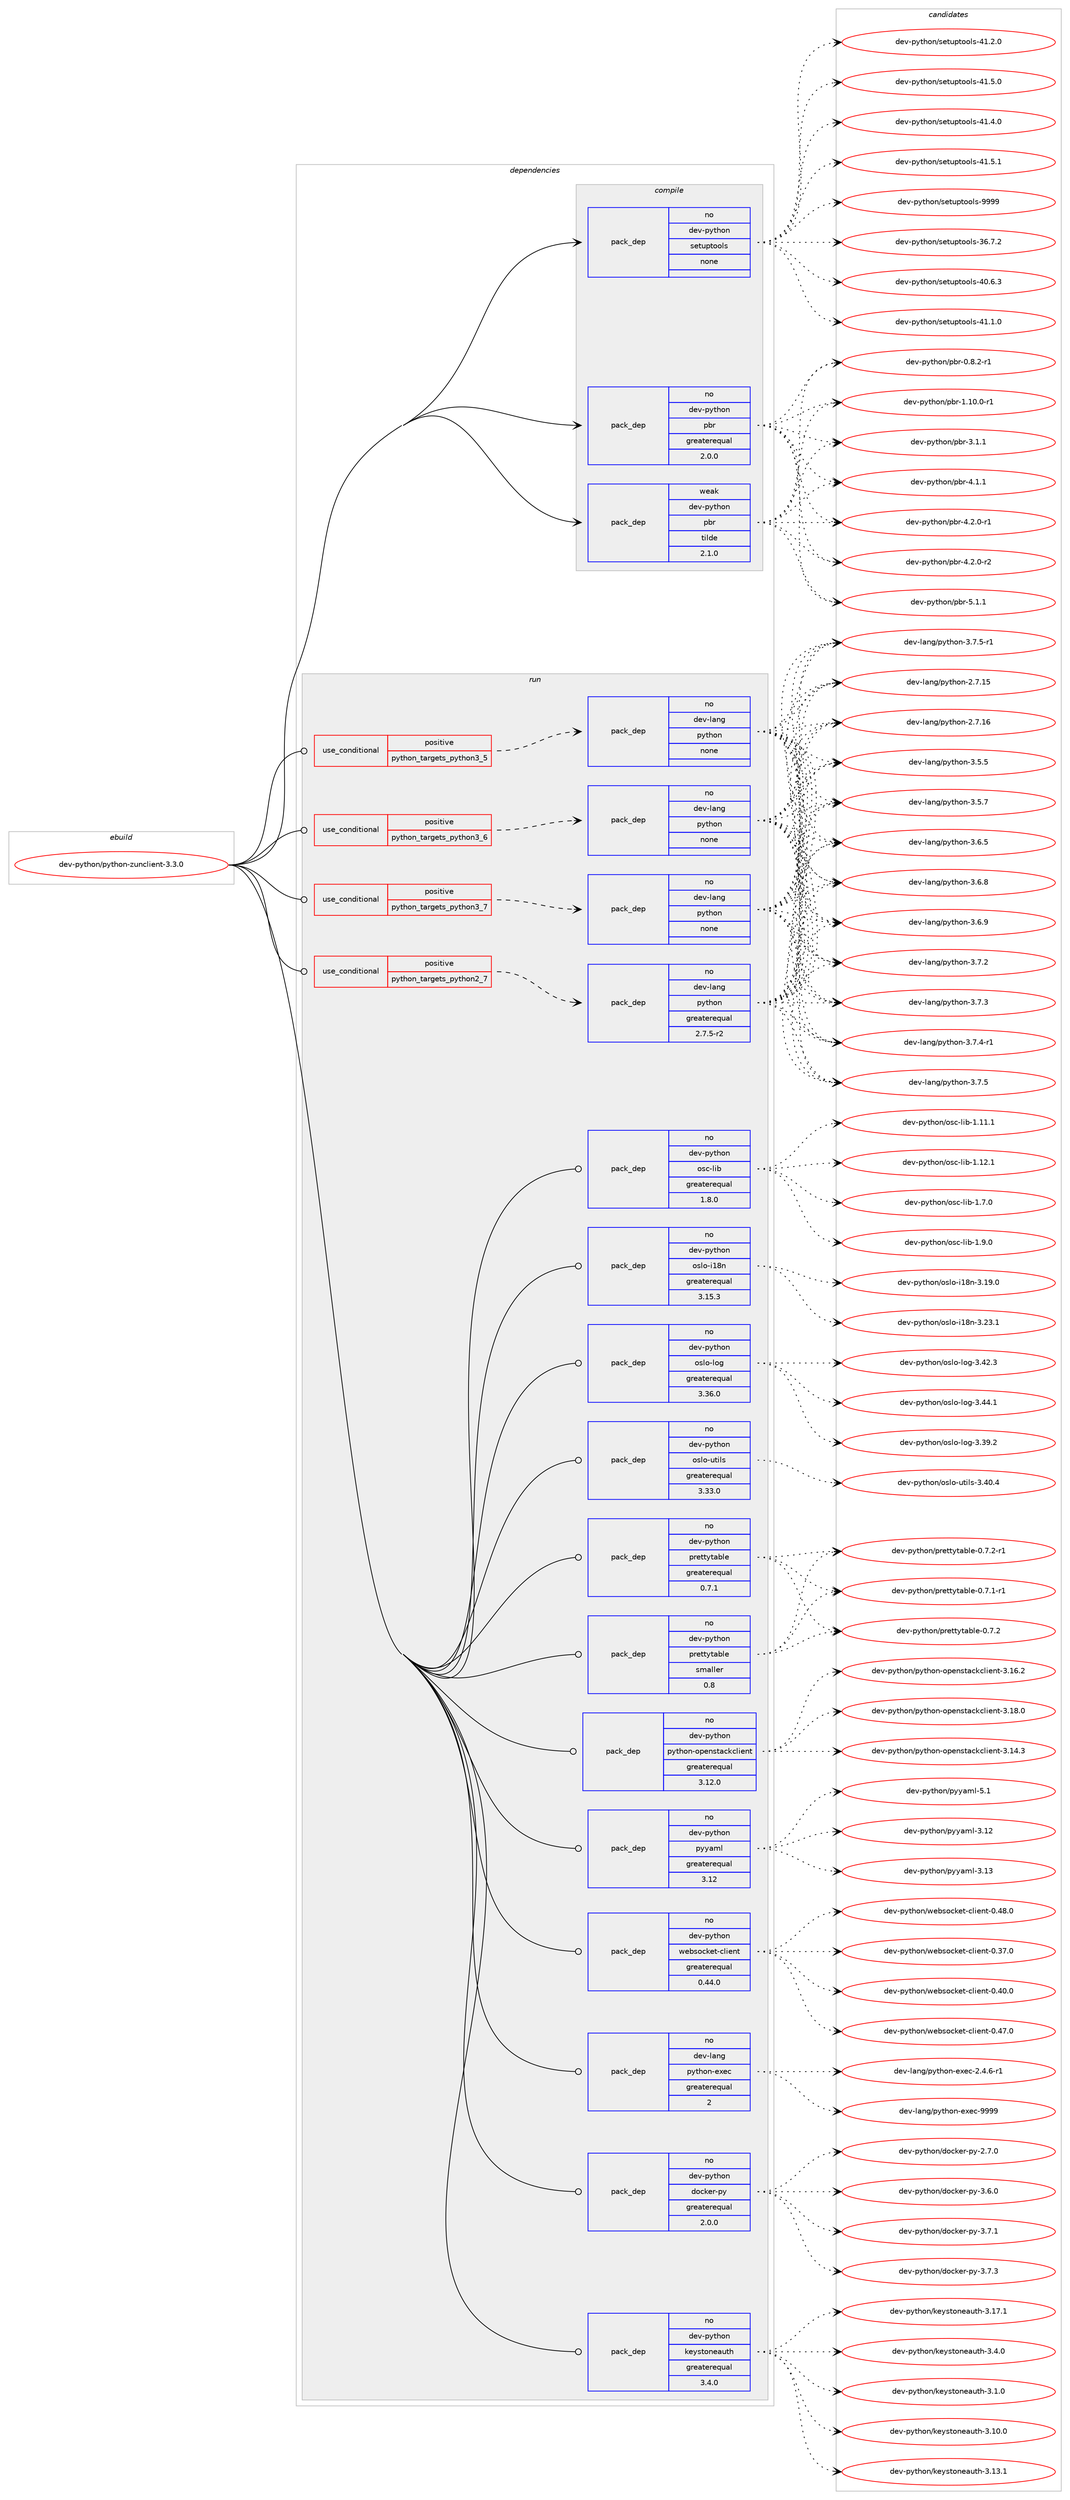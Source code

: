 digraph prolog {

# *************
# Graph options
# *************

newrank=true;
concentrate=true;
compound=true;
graph [rankdir=LR,fontname=Helvetica,fontsize=10,ranksep=1.5];#, ranksep=2.5, nodesep=0.2];
edge  [arrowhead=vee];
node  [fontname=Helvetica,fontsize=10];

# **********
# The ebuild
# **********

subgraph cluster_leftcol {
color=gray;
rank=same;
label=<<i>ebuild</i>>;
id [label="dev-python/python-zunclient-3.3.0", color=red, width=4, href="../dev-python/python-zunclient-3.3.0.svg"];
}

# ****************
# The dependencies
# ****************

subgraph cluster_midcol {
color=gray;
label=<<i>dependencies</i>>;
subgraph cluster_compile {
fillcolor="#eeeeee";
style=filled;
label=<<i>compile</i>>;
subgraph pack473450 {
dependency633343 [label=<<TABLE BORDER="0" CELLBORDER="1" CELLSPACING="0" CELLPADDING="4" WIDTH="220"><TR><TD ROWSPAN="6" CELLPADDING="30">pack_dep</TD></TR><TR><TD WIDTH="110">no</TD></TR><TR><TD>dev-python</TD></TR><TR><TD>pbr</TD></TR><TR><TD>greaterequal</TD></TR><TR><TD>2.0.0</TD></TR></TABLE>>, shape=none, color=blue];
}
id:e -> dependency633343:w [weight=20,style="solid",arrowhead="vee"];
subgraph pack473451 {
dependency633344 [label=<<TABLE BORDER="0" CELLBORDER="1" CELLSPACING="0" CELLPADDING="4" WIDTH="220"><TR><TD ROWSPAN="6" CELLPADDING="30">pack_dep</TD></TR><TR><TD WIDTH="110">no</TD></TR><TR><TD>dev-python</TD></TR><TR><TD>setuptools</TD></TR><TR><TD>none</TD></TR><TR><TD></TD></TR></TABLE>>, shape=none, color=blue];
}
id:e -> dependency633344:w [weight=20,style="solid",arrowhead="vee"];
subgraph pack473452 {
dependency633345 [label=<<TABLE BORDER="0" CELLBORDER="1" CELLSPACING="0" CELLPADDING="4" WIDTH="220"><TR><TD ROWSPAN="6" CELLPADDING="30">pack_dep</TD></TR><TR><TD WIDTH="110">weak</TD></TR><TR><TD>dev-python</TD></TR><TR><TD>pbr</TD></TR><TR><TD>tilde</TD></TR><TR><TD>2.1.0</TD></TR></TABLE>>, shape=none, color=blue];
}
id:e -> dependency633345:w [weight=20,style="solid",arrowhead="vee"];
}
subgraph cluster_compileandrun {
fillcolor="#eeeeee";
style=filled;
label=<<i>compile and run</i>>;
}
subgraph cluster_run {
fillcolor="#eeeeee";
style=filled;
label=<<i>run</i>>;
subgraph cond148020 {
dependency633346 [label=<<TABLE BORDER="0" CELLBORDER="1" CELLSPACING="0" CELLPADDING="4"><TR><TD ROWSPAN="3" CELLPADDING="10">use_conditional</TD></TR><TR><TD>positive</TD></TR><TR><TD>python_targets_python2_7</TD></TR></TABLE>>, shape=none, color=red];
subgraph pack473453 {
dependency633347 [label=<<TABLE BORDER="0" CELLBORDER="1" CELLSPACING="0" CELLPADDING="4" WIDTH="220"><TR><TD ROWSPAN="6" CELLPADDING="30">pack_dep</TD></TR><TR><TD WIDTH="110">no</TD></TR><TR><TD>dev-lang</TD></TR><TR><TD>python</TD></TR><TR><TD>greaterequal</TD></TR><TR><TD>2.7.5-r2</TD></TR></TABLE>>, shape=none, color=blue];
}
dependency633346:e -> dependency633347:w [weight=20,style="dashed",arrowhead="vee"];
}
id:e -> dependency633346:w [weight=20,style="solid",arrowhead="odot"];
subgraph cond148021 {
dependency633348 [label=<<TABLE BORDER="0" CELLBORDER="1" CELLSPACING="0" CELLPADDING="4"><TR><TD ROWSPAN="3" CELLPADDING="10">use_conditional</TD></TR><TR><TD>positive</TD></TR><TR><TD>python_targets_python3_5</TD></TR></TABLE>>, shape=none, color=red];
subgraph pack473454 {
dependency633349 [label=<<TABLE BORDER="0" CELLBORDER="1" CELLSPACING="0" CELLPADDING="4" WIDTH="220"><TR><TD ROWSPAN="6" CELLPADDING="30">pack_dep</TD></TR><TR><TD WIDTH="110">no</TD></TR><TR><TD>dev-lang</TD></TR><TR><TD>python</TD></TR><TR><TD>none</TD></TR><TR><TD></TD></TR></TABLE>>, shape=none, color=blue];
}
dependency633348:e -> dependency633349:w [weight=20,style="dashed",arrowhead="vee"];
}
id:e -> dependency633348:w [weight=20,style="solid",arrowhead="odot"];
subgraph cond148022 {
dependency633350 [label=<<TABLE BORDER="0" CELLBORDER="1" CELLSPACING="0" CELLPADDING="4"><TR><TD ROWSPAN="3" CELLPADDING="10">use_conditional</TD></TR><TR><TD>positive</TD></TR><TR><TD>python_targets_python3_6</TD></TR></TABLE>>, shape=none, color=red];
subgraph pack473455 {
dependency633351 [label=<<TABLE BORDER="0" CELLBORDER="1" CELLSPACING="0" CELLPADDING="4" WIDTH="220"><TR><TD ROWSPAN="6" CELLPADDING="30">pack_dep</TD></TR><TR><TD WIDTH="110">no</TD></TR><TR><TD>dev-lang</TD></TR><TR><TD>python</TD></TR><TR><TD>none</TD></TR><TR><TD></TD></TR></TABLE>>, shape=none, color=blue];
}
dependency633350:e -> dependency633351:w [weight=20,style="dashed",arrowhead="vee"];
}
id:e -> dependency633350:w [weight=20,style="solid",arrowhead="odot"];
subgraph cond148023 {
dependency633352 [label=<<TABLE BORDER="0" CELLBORDER="1" CELLSPACING="0" CELLPADDING="4"><TR><TD ROWSPAN="3" CELLPADDING="10">use_conditional</TD></TR><TR><TD>positive</TD></TR><TR><TD>python_targets_python3_7</TD></TR></TABLE>>, shape=none, color=red];
subgraph pack473456 {
dependency633353 [label=<<TABLE BORDER="0" CELLBORDER="1" CELLSPACING="0" CELLPADDING="4" WIDTH="220"><TR><TD ROWSPAN="6" CELLPADDING="30">pack_dep</TD></TR><TR><TD WIDTH="110">no</TD></TR><TR><TD>dev-lang</TD></TR><TR><TD>python</TD></TR><TR><TD>none</TD></TR><TR><TD></TD></TR></TABLE>>, shape=none, color=blue];
}
dependency633352:e -> dependency633353:w [weight=20,style="dashed",arrowhead="vee"];
}
id:e -> dependency633352:w [weight=20,style="solid",arrowhead="odot"];
subgraph pack473457 {
dependency633354 [label=<<TABLE BORDER="0" CELLBORDER="1" CELLSPACING="0" CELLPADDING="4" WIDTH="220"><TR><TD ROWSPAN="6" CELLPADDING="30">pack_dep</TD></TR><TR><TD WIDTH="110">no</TD></TR><TR><TD>dev-lang</TD></TR><TR><TD>python-exec</TD></TR><TR><TD>greaterequal</TD></TR><TR><TD>2</TD></TR></TABLE>>, shape=none, color=blue];
}
id:e -> dependency633354:w [weight=20,style="solid",arrowhead="odot"];
subgraph pack473458 {
dependency633355 [label=<<TABLE BORDER="0" CELLBORDER="1" CELLSPACING="0" CELLPADDING="4" WIDTH="220"><TR><TD ROWSPAN="6" CELLPADDING="30">pack_dep</TD></TR><TR><TD WIDTH="110">no</TD></TR><TR><TD>dev-python</TD></TR><TR><TD>docker-py</TD></TR><TR><TD>greaterequal</TD></TR><TR><TD>2.0.0</TD></TR></TABLE>>, shape=none, color=blue];
}
id:e -> dependency633355:w [weight=20,style="solid",arrowhead="odot"];
subgraph pack473459 {
dependency633356 [label=<<TABLE BORDER="0" CELLBORDER="1" CELLSPACING="0" CELLPADDING="4" WIDTH="220"><TR><TD ROWSPAN="6" CELLPADDING="30">pack_dep</TD></TR><TR><TD WIDTH="110">no</TD></TR><TR><TD>dev-python</TD></TR><TR><TD>keystoneauth</TD></TR><TR><TD>greaterequal</TD></TR><TR><TD>3.4.0</TD></TR></TABLE>>, shape=none, color=blue];
}
id:e -> dependency633356:w [weight=20,style="solid",arrowhead="odot"];
subgraph pack473460 {
dependency633357 [label=<<TABLE BORDER="0" CELLBORDER="1" CELLSPACING="0" CELLPADDING="4" WIDTH="220"><TR><TD ROWSPAN="6" CELLPADDING="30">pack_dep</TD></TR><TR><TD WIDTH="110">no</TD></TR><TR><TD>dev-python</TD></TR><TR><TD>osc-lib</TD></TR><TR><TD>greaterequal</TD></TR><TR><TD>1.8.0</TD></TR></TABLE>>, shape=none, color=blue];
}
id:e -> dependency633357:w [weight=20,style="solid",arrowhead="odot"];
subgraph pack473461 {
dependency633358 [label=<<TABLE BORDER="0" CELLBORDER="1" CELLSPACING="0" CELLPADDING="4" WIDTH="220"><TR><TD ROWSPAN="6" CELLPADDING="30">pack_dep</TD></TR><TR><TD WIDTH="110">no</TD></TR><TR><TD>dev-python</TD></TR><TR><TD>oslo-i18n</TD></TR><TR><TD>greaterequal</TD></TR><TR><TD>3.15.3</TD></TR></TABLE>>, shape=none, color=blue];
}
id:e -> dependency633358:w [weight=20,style="solid",arrowhead="odot"];
subgraph pack473462 {
dependency633359 [label=<<TABLE BORDER="0" CELLBORDER="1" CELLSPACING="0" CELLPADDING="4" WIDTH="220"><TR><TD ROWSPAN="6" CELLPADDING="30">pack_dep</TD></TR><TR><TD WIDTH="110">no</TD></TR><TR><TD>dev-python</TD></TR><TR><TD>oslo-log</TD></TR><TR><TD>greaterequal</TD></TR><TR><TD>3.36.0</TD></TR></TABLE>>, shape=none, color=blue];
}
id:e -> dependency633359:w [weight=20,style="solid",arrowhead="odot"];
subgraph pack473463 {
dependency633360 [label=<<TABLE BORDER="0" CELLBORDER="1" CELLSPACING="0" CELLPADDING="4" WIDTH="220"><TR><TD ROWSPAN="6" CELLPADDING="30">pack_dep</TD></TR><TR><TD WIDTH="110">no</TD></TR><TR><TD>dev-python</TD></TR><TR><TD>oslo-utils</TD></TR><TR><TD>greaterequal</TD></TR><TR><TD>3.33.0</TD></TR></TABLE>>, shape=none, color=blue];
}
id:e -> dependency633360:w [weight=20,style="solid",arrowhead="odot"];
subgraph pack473464 {
dependency633361 [label=<<TABLE BORDER="0" CELLBORDER="1" CELLSPACING="0" CELLPADDING="4" WIDTH="220"><TR><TD ROWSPAN="6" CELLPADDING="30">pack_dep</TD></TR><TR><TD WIDTH="110">no</TD></TR><TR><TD>dev-python</TD></TR><TR><TD>prettytable</TD></TR><TR><TD>greaterequal</TD></TR><TR><TD>0.7.1</TD></TR></TABLE>>, shape=none, color=blue];
}
id:e -> dependency633361:w [weight=20,style="solid",arrowhead="odot"];
subgraph pack473465 {
dependency633362 [label=<<TABLE BORDER="0" CELLBORDER="1" CELLSPACING="0" CELLPADDING="4" WIDTH="220"><TR><TD ROWSPAN="6" CELLPADDING="30">pack_dep</TD></TR><TR><TD WIDTH="110">no</TD></TR><TR><TD>dev-python</TD></TR><TR><TD>prettytable</TD></TR><TR><TD>smaller</TD></TR><TR><TD>0.8</TD></TR></TABLE>>, shape=none, color=blue];
}
id:e -> dependency633362:w [weight=20,style="solid",arrowhead="odot"];
subgraph pack473466 {
dependency633363 [label=<<TABLE BORDER="0" CELLBORDER="1" CELLSPACING="0" CELLPADDING="4" WIDTH="220"><TR><TD ROWSPAN="6" CELLPADDING="30">pack_dep</TD></TR><TR><TD WIDTH="110">no</TD></TR><TR><TD>dev-python</TD></TR><TR><TD>python-openstackclient</TD></TR><TR><TD>greaterequal</TD></TR><TR><TD>3.12.0</TD></TR></TABLE>>, shape=none, color=blue];
}
id:e -> dependency633363:w [weight=20,style="solid",arrowhead="odot"];
subgraph pack473467 {
dependency633364 [label=<<TABLE BORDER="0" CELLBORDER="1" CELLSPACING="0" CELLPADDING="4" WIDTH="220"><TR><TD ROWSPAN="6" CELLPADDING="30">pack_dep</TD></TR><TR><TD WIDTH="110">no</TD></TR><TR><TD>dev-python</TD></TR><TR><TD>pyyaml</TD></TR><TR><TD>greaterequal</TD></TR><TR><TD>3.12</TD></TR></TABLE>>, shape=none, color=blue];
}
id:e -> dependency633364:w [weight=20,style="solid",arrowhead="odot"];
subgraph pack473468 {
dependency633365 [label=<<TABLE BORDER="0" CELLBORDER="1" CELLSPACING="0" CELLPADDING="4" WIDTH="220"><TR><TD ROWSPAN="6" CELLPADDING="30">pack_dep</TD></TR><TR><TD WIDTH="110">no</TD></TR><TR><TD>dev-python</TD></TR><TR><TD>websocket-client</TD></TR><TR><TD>greaterequal</TD></TR><TR><TD>0.44.0</TD></TR></TABLE>>, shape=none, color=blue];
}
id:e -> dependency633365:w [weight=20,style="solid",arrowhead="odot"];
}
}

# **************
# The candidates
# **************

subgraph cluster_choices {
rank=same;
color=gray;
label=<<i>candidates</i>>;

subgraph choice473450 {
color=black;
nodesep=1;
choice1001011184511212111610411111047112981144548465646504511449 [label="dev-python/pbr-0.8.2-r1", color=red, width=4,href="../dev-python/pbr-0.8.2-r1.svg"];
choice100101118451121211161041111104711298114454946494846484511449 [label="dev-python/pbr-1.10.0-r1", color=red, width=4,href="../dev-python/pbr-1.10.0-r1.svg"];
choice100101118451121211161041111104711298114455146494649 [label="dev-python/pbr-3.1.1", color=red, width=4,href="../dev-python/pbr-3.1.1.svg"];
choice100101118451121211161041111104711298114455246494649 [label="dev-python/pbr-4.1.1", color=red, width=4,href="../dev-python/pbr-4.1.1.svg"];
choice1001011184511212111610411111047112981144552465046484511449 [label="dev-python/pbr-4.2.0-r1", color=red, width=4,href="../dev-python/pbr-4.2.0-r1.svg"];
choice1001011184511212111610411111047112981144552465046484511450 [label="dev-python/pbr-4.2.0-r2", color=red, width=4,href="../dev-python/pbr-4.2.0-r2.svg"];
choice100101118451121211161041111104711298114455346494649 [label="dev-python/pbr-5.1.1", color=red, width=4,href="../dev-python/pbr-5.1.1.svg"];
dependency633343:e -> choice1001011184511212111610411111047112981144548465646504511449:w [style=dotted,weight="100"];
dependency633343:e -> choice100101118451121211161041111104711298114454946494846484511449:w [style=dotted,weight="100"];
dependency633343:e -> choice100101118451121211161041111104711298114455146494649:w [style=dotted,weight="100"];
dependency633343:e -> choice100101118451121211161041111104711298114455246494649:w [style=dotted,weight="100"];
dependency633343:e -> choice1001011184511212111610411111047112981144552465046484511449:w [style=dotted,weight="100"];
dependency633343:e -> choice1001011184511212111610411111047112981144552465046484511450:w [style=dotted,weight="100"];
dependency633343:e -> choice100101118451121211161041111104711298114455346494649:w [style=dotted,weight="100"];
}
subgraph choice473451 {
color=black;
nodesep=1;
choice100101118451121211161041111104711510111611711211611111110811545515446554650 [label="dev-python/setuptools-36.7.2", color=red, width=4,href="../dev-python/setuptools-36.7.2.svg"];
choice100101118451121211161041111104711510111611711211611111110811545524846544651 [label="dev-python/setuptools-40.6.3", color=red, width=4,href="../dev-python/setuptools-40.6.3.svg"];
choice100101118451121211161041111104711510111611711211611111110811545524946494648 [label="dev-python/setuptools-41.1.0", color=red, width=4,href="../dev-python/setuptools-41.1.0.svg"];
choice100101118451121211161041111104711510111611711211611111110811545524946504648 [label="dev-python/setuptools-41.2.0", color=red, width=4,href="../dev-python/setuptools-41.2.0.svg"];
choice100101118451121211161041111104711510111611711211611111110811545524946524648 [label="dev-python/setuptools-41.4.0", color=red, width=4,href="../dev-python/setuptools-41.4.0.svg"];
choice100101118451121211161041111104711510111611711211611111110811545524946534648 [label="dev-python/setuptools-41.5.0", color=red, width=4,href="../dev-python/setuptools-41.5.0.svg"];
choice100101118451121211161041111104711510111611711211611111110811545524946534649 [label="dev-python/setuptools-41.5.1", color=red, width=4,href="../dev-python/setuptools-41.5.1.svg"];
choice10010111845112121116104111110471151011161171121161111111081154557575757 [label="dev-python/setuptools-9999", color=red, width=4,href="../dev-python/setuptools-9999.svg"];
dependency633344:e -> choice100101118451121211161041111104711510111611711211611111110811545515446554650:w [style=dotted,weight="100"];
dependency633344:e -> choice100101118451121211161041111104711510111611711211611111110811545524846544651:w [style=dotted,weight="100"];
dependency633344:e -> choice100101118451121211161041111104711510111611711211611111110811545524946494648:w [style=dotted,weight="100"];
dependency633344:e -> choice100101118451121211161041111104711510111611711211611111110811545524946504648:w [style=dotted,weight="100"];
dependency633344:e -> choice100101118451121211161041111104711510111611711211611111110811545524946524648:w [style=dotted,weight="100"];
dependency633344:e -> choice100101118451121211161041111104711510111611711211611111110811545524946534648:w [style=dotted,weight="100"];
dependency633344:e -> choice100101118451121211161041111104711510111611711211611111110811545524946534649:w [style=dotted,weight="100"];
dependency633344:e -> choice10010111845112121116104111110471151011161171121161111111081154557575757:w [style=dotted,weight="100"];
}
subgraph choice473452 {
color=black;
nodesep=1;
choice1001011184511212111610411111047112981144548465646504511449 [label="dev-python/pbr-0.8.2-r1", color=red, width=4,href="../dev-python/pbr-0.8.2-r1.svg"];
choice100101118451121211161041111104711298114454946494846484511449 [label="dev-python/pbr-1.10.0-r1", color=red, width=4,href="../dev-python/pbr-1.10.0-r1.svg"];
choice100101118451121211161041111104711298114455146494649 [label="dev-python/pbr-3.1.1", color=red, width=4,href="../dev-python/pbr-3.1.1.svg"];
choice100101118451121211161041111104711298114455246494649 [label="dev-python/pbr-4.1.1", color=red, width=4,href="../dev-python/pbr-4.1.1.svg"];
choice1001011184511212111610411111047112981144552465046484511449 [label="dev-python/pbr-4.2.0-r1", color=red, width=4,href="../dev-python/pbr-4.2.0-r1.svg"];
choice1001011184511212111610411111047112981144552465046484511450 [label="dev-python/pbr-4.2.0-r2", color=red, width=4,href="../dev-python/pbr-4.2.0-r2.svg"];
choice100101118451121211161041111104711298114455346494649 [label="dev-python/pbr-5.1.1", color=red, width=4,href="../dev-python/pbr-5.1.1.svg"];
dependency633345:e -> choice1001011184511212111610411111047112981144548465646504511449:w [style=dotted,weight="100"];
dependency633345:e -> choice100101118451121211161041111104711298114454946494846484511449:w [style=dotted,weight="100"];
dependency633345:e -> choice100101118451121211161041111104711298114455146494649:w [style=dotted,weight="100"];
dependency633345:e -> choice100101118451121211161041111104711298114455246494649:w [style=dotted,weight="100"];
dependency633345:e -> choice1001011184511212111610411111047112981144552465046484511449:w [style=dotted,weight="100"];
dependency633345:e -> choice1001011184511212111610411111047112981144552465046484511450:w [style=dotted,weight="100"];
dependency633345:e -> choice100101118451121211161041111104711298114455346494649:w [style=dotted,weight="100"];
}
subgraph choice473453 {
color=black;
nodesep=1;
choice10010111845108971101034711212111610411111045504655464953 [label="dev-lang/python-2.7.15", color=red, width=4,href="../dev-lang/python-2.7.15.svg"];
choice10010111845108971101034711212111610411111045504655464954 [label="dev-lang/python-2.7.16", color=red, width=4,href="../dev-lang/python-2.7.16.svg"];
choice100101118451089711010347112121116104111110455146534653 [label="dev-lang/python-3.5.5", color=red, width=4,href="../dev-lang/python-3.5.5.svg"];
choice100101118451089711010347112121116104111110455146534655 [label="dev-lang/python-3.5.7", color=red, width=4,href="../dev-lang/python-3.5.7.svg"];
choice100101118451089711010347112121116104111110455146544653 [label="dev-lang/python-3.6.5", color=red, width=4,href="../dev-lang/python-3.6.5.svg"];
choice100101118451089711010347112121116104111110455146544656 [label="dev-lang/python-3.6.8", color=red, width=4,href="../dev-lang/python-3.6.8.svg"];
choice100101118451089711010347112121116104111110455146544657 [label="dev-lang/python-3.6.9", color=red, width=4,href="../dev-lang/python-3.6.9.svg"];
choice100101118451089711010347112121116104111110455146554650 [label="dev-lang/python-3.7.2", color=red, width=4,href="../dev-lang/python-3.7.2.svg"];
choice100101118451089711010347112121116104111110455146554651 [label="dev-lang/python-3.7.3", color=red, width=4,href="../dev-lang/python-3.7.3.svg"];
choice1001011184510897110103471121211161041111104551465546524511449 [label="dev-lang/python-3.7.4-r1", color=red, width=4,href="../dev-lang/python-3.7.4-r1.svg"];
choice100101118451089711010347112121116104111110455146554653 [label="dev-lang/python-3.7.5", color=red, width=4,href="../dev-lang/python-3.7.5.svg"];
choice1001011184510897110103471121211161041111104551465546534511449 [label="dev-lang/python-3.7.5-r1", color=red, width=4,href="../dev-lang/python-3.7.5-r1.svg"];
dependency633347:e -> choice10010111845108971101034711212111610411111045504655464953:w [style=dotted,weight="100"];
dependency633347:e -> choice10010111845108971101034711212111610411111045504655464954:w [style=dotted,weight="100"];
dependency633347:e -> choice100101118451089711010347112121116104111110455146534653:w [style=dotted,weight="100"];
dependency633347:e -> choice100101118451089711010347112121116104111110455146534655:w [style=dotted,weight="100"];
dependency633347:e -> choice100101118451089711010347112121116104111110455146544653:w [style=dotted,weight="100"];
dependency633347:e -> choice100101118451089711010347112121116104111110455146544656:w [style=dotted,weight="100"];
dependency633347:e -> choice100101118451089711010347112121116104111110455146544657:w [style=dotted,weight="100"];
dependency633347:e -> choice100101118451089711010347112121116104111110455146554650:w [style=dotted,weight="100"];
dependency633347:e -> choice100101118451089711010347112121116104111110455146554651:w [style=dotted,weight="100"];
dependency633347:e -> choice1001011184510897110103471121211161041111104551465546524511449:w [style=dotted,weight="100"];
dependency633347:e -> choice100101118451089711010347112121116104111110455146554653:w [style=dotted,weight="100"];
dependency633347:e -> choice1001011184510897110103471121211161041111104551465546534511449:w [style=dotted,weight="100"];
}
subgraph choice473454 {
color=black;
nodesep=1;
choice10010111845108971101034711212111610411111045504655464953 [label="dev-lang/python-2.7.15", color=red, width=4,href="../dev-lang/python-2.7.15.svg"];
choice10010111845108971101034711212111610411111045504655464954 [label="dev-lang/python-2.7.16", color=red, width=4,href="../dev-lang/python-2.7.16.svg"];
choice100101118451089711010347112121116104111110455146534653 [label="dev-lang/python-3.5.5", color=red, width=4,href="../dev-lang/python-3.5.5.svg"];
choice100101118451089711010347112121116104111110455146534655 [label="dev-lang/python-3.5.7", color=red, width=4,href="../dev-lang/python-3.5.7.svg"];
choice100101118451089711010347112121116104111110455146544653 [label="dev-lang/python-3.6.5", color=red, width=4,href="../dev-lang/python-3.6.5.svg"];
choice100101118451089711010347112121116104111110455146544656 [label="dev-lang/python-3.6.8", color=red, width=4,href="../dev-lang/python-3.6.8.svg"];
choice100101118451089711010347112121116104111110455146544657 [label="dev-lang/python-3.6.9", color=red, width=4,href="../dev-lang/python-3.6.9.svg"];
choice100101118451089711010347112121116104111110455146554650 [label="dev-lang/python-3.7.2", color=red, width=4,href="../dev-lang/python-3.7.2.svg"];
choice100101118451089711010347112121116104111110455146554651 [label="dev-lang/python-3.7.3", color=red, width=4,href="../dev-lang/python-3.7.3.svg"];
choice1001011184510897110103471121211161041111104551465546524511449 [label="dev-lang/python-3.7.4-r1", color=red, width=4,href="../dev-lang/python-3.7.4-r1.svg"];
choice100101118451089711010347112121116104111110455146554653 [label="dev-lang/python-3.7.5", color=red, width=4,href="../dev-lang/python-3.7.5.svg"];
choice1001011184510897110103471121211161041111104551465546534511449 [label="dev-lang/python-3.7.5-r1", color=red, width=4,href="../dev-lang/python-3.7.5-r1.svg"];
dependency633349:e -> choice10010111845108971101034711212111610411111045504655464953:w [style=dotted,weight="100"];
dependency633349:e -> choice10010111845108971101034711212111610411111045504655464954:w [style=dotted,weight="100"];
dependency633349:e -> choice100101118451089711010347112121116104111110455146534653:w [style=dotted,weight="100"];
dependency633349:e -> choice100101118451089711010347112121116104111110455146534655:w [style=dotted,weight="100"];
dependency633349:e -> choice100101118451089711010347112121116104111110455146544653:w [style=dotted,weight="100"];
dependency633349:e -> choice100101118451089711010347112121116104111110455146544656:w [style=dotted,weight="100"];
dependency633349:e -> choice100101118451089711010347112121116104111110455146544657:w [style=dotted,weight="100"];
dependency633349:e -> choice100101118451089711010347112121116104111110455146554650:w [style=dotted,weight="100"];
dependency633349:e -> choice100101118451089711010347112121116104111110455146554651:w [style=dotted,weight="100"];
dependency633349:e -> choice1001011184510897110103471121211161041111104551465546524511449:w [style=dotted,weight="100"];
dependency633349:e -> choice100101118451089711010347112121116104111110455146554653:w [style=dotted,weight="100"];
dependency633349:e -> choice1001011184510897110103471121211161041111104551465546534511449:w [style=dotted,weight="100"];
}
subgraph choice473455 {
color=black;
nodesep=1;
choice10010111845108971101034711212111610411111045504655464953 [label="dev-lang/python-2.7.15", color=red, width=4,href="../dev-lang/python-2.7.15.svg"];
choice10010111845108971101034711212111610411111045504655464954 [label="dev-lang/python-2.7.16", color=red, width=4,href="../dev-lang/python-2.7.16.svg"];
choice100101118451089711010347112121116104111110455146534653 [label="dev-lang/python-3.5.5", color=red, width=4,href="../dev-lang/python-3.5.5.svg"];
choice100101118451089711010347112121116104111110455146534655 [label="dev-lang/python-3.5.7", color=red, width=4,href="../dev-lang/python-3.5.7.svg"];
choice100101118451089711010347112121116104111110455146544653 [label="dev-lang/python-3.6.5", color=red, width=4,href="../dev-lang/python-3.6.5.svg"];
choice100101118451089711010347112121116104111110455146544656 [label="dev-lang/python-3.6.8", color=red, width=4,href="../dev-lang/python-3.6.8.svg"];
choice100101118451089711010347112121116104111110455146544657 [label="dev-lang/python-3.6.9", color=red, width=4,href="../dev-lang/python-3.6.9.svg"];
choice100101118451089711010347112121116104111110455146554650 [label="dev-lang/python-3.7.2", color=red, width=4,href="../dev-lang/python-3.7.2.svg"];
choice100101118451089711010347112121116104111110455146554651 [label="dev-lang/python-3.7.3", color=red, width=4,href="../dev-lang/python-3.7.3.svg"];
choice1001011184510897110103471121211161041111104551465546524511449 [label="dev-lang/python-3.7.4-r1", color=red, width=4,href="../dev-lang/python-3.7.4-r1.svg"];
choice100101118451089711010347112121116104111110455146554653 [label="dev-lang/python-3.7.5", color=red, width=4,href="../dev-lang/python-3.7.5.svg"];
choice1001011184510897110103471121211161041111104551465546534511449 [label="dev-lang/python-3.7.5-r1", color=red, width=4,href="../dev-lang/python-3.7.5-r1.svg"];
dependency633351:e -> choice10010111845108971101034711212111610411111045504655464953:w [style=dotted,weight="100"];
dependency633351:e -> choice10010111845108971101034711212111610411111045504655464954:w [style=dotted,weight="100"];
dependency633351:e -> choice100101118451089711010347112121116104111110455146534653:w [style=dotted,weight="100"];
dependency633351:e -> choice100101118451089711010347112121116104111110455146534655:w [style=dotted,weight="100"];
dependency633351:e -> choice100101118451089711010347112121116104111110455146544653:w [style=dotted,weight="100"];
dependency633351:e -> choice100101118451089711010347112121116104111110455146544656:w [style=dotted,weight="100"];
dependency633351:e -> choice100101118451089711010347112121116104111110455146544657:w [style=dotted,weight="100"];
dependency633351:e -> choice100101118451089711010347112121116104111110455146554650:w [style=dotted,weight="100"];
dependency633351:e -> choice100101118451089711010347112121116104111110455146554651:w [style=dotted,weight="100"];
dependency633351:e -> choice1001011184510897110103471121211161041111104551465546524511449:w [style=dotted,weight="100"];
dependency633351:e -> choice100101118451089711010347112121116104111110455146554653:w [style=dotted,weight="100"];
dependency633351:e -> choice1001011184510897110103471121211161041111104551465546534511449:w [style=dotted,weight="100"];
}
subgraph choice473456 {
color=black;
nodesep=1;
choice10010111845108971101034711212111610411111045504655464953 [label="dev-lang/python-2.7.15", color=red, width=4,href="../dev-lang/python-2.7.15.svg"];
choice10010111845108971101034711212111610411111045504655464954 [label="dev-lang/python-2.7.16", color=red, width=4,href="../dev-lang/python-2.7.16.svg"];
choice100101118451089711010347112121116104111110455146534653 [label="dev-lang/python-3.5.5", color=red, width=4,href="../dev-lang/python-3.5.5.svg"];
choice100101118451089711010347112121116104111110455146534655 [label="dev-lang/python-3.5.7", color=red, width=4,href="../dev-lang/python-3.5.7.svg"];
choice100101118451089711010347112121116104111110455146544653 [label="dev-lang/python-3.6.5", color=red, width=4,href="../dev-lang/python-3.6.5.svg"];
choice100101118451089711010347112121116104111110455146544656 [label="dev-lang/python-3.6.8", color=red, width=4,href="../dev-lang/python-3.6.8.svg"];
choice100101118451089711010347112121116104111110455146544657 [label="dev-lang/python-3.6.9", color=red, width=4,href="../dev-lang/python-3.6.9.svg"];
choice100101118451089711010347112121116104111110455146554650 [label="dev-lang/python-3.7.2", color=red, width=4,href="../dev-lang/python-3.7.2.svg"];
choice100101118451089711010347112121116104111110455146554651 [label="dev-lang/python-3.7.3", color=red, width=4,href="../dev-lang/python-3.7.3.svg"];
choice1001011184510897110103471121211161041111104551465546524511449 [label="dev-lang/python-3.7.4-r1", color=red, width=4,href="../dev-lang/python-3.7.4-r1.svg"];
choice100101118451089711010347112121116104111110455146554653 [label="dev-lang/python-3.7.5", color=red, width=4,href="../dev-lang/python-3.7.5.svg"];
choice1001011184510897110103471121211161041111104551465546534511449 [label="dev-lang/python-3.7.5-r1", color=red, width=4,href="../dev-lang/python-3.7.5-r1.svg"];
dependency633353:e -> choice10010111845108971101034711212111610411111045504655464953:w [style=dotted,weight="100"];
dependency633353:e -> choice10010111845108971101034711212111610411111045504655464954:w [style=dotted,weight="100"];
dependency633353:e -> choice100101118451089711010347112121116104111110455146534653:w [style=dotted,weight="100"];
dependency633353:e -> choice100101118451089711010347112121116104111110455146534655:w [style=dotted,weight="100"];
dependency633353:e -> choice100101118451089711010347112121116104111110455146544653:w [style=dotted,weight="100"];
dependency633353:e -> choice100101118451089711010347112121116104111110455146544656:w [style=dotted,weight="100"];
dependency633353:e -> choice100101118451089711010347112121116104111110455146544657:w [style=dotted,weight="100"];
dependency633353:e -> choice100101118451089711010347112121116104111110455146554650:w [style=dotted,weight="100"];
dependency633353:e -> choice100101118451089711010347112121116104111110455146554651:w [style=dotted,weight="100"];
dependency633353:e -> choice1001011184510897110103471121211161041111104551465546524511449:w [style=dotted,weight="100"];
dependency633353:e -> choice100101118451089711010347112121116104111110455146554653:w [style=dotted,weight="100"];
dependency633353:e -> choice1001011184510897110103471121211161041111104551465546534511449:w [style=dotted,weight="100"];
}
subgraph choice473457 {
color=black;
nodesep=1;
choice10010111845108971101034711212111610411111045101120101994550465246544511449 [label="dev-lang/python-exec-2.4.6-r1", color=red, width=4,href="../dev-lang/python-exec-2.4.6-r1.svg"];
choice10010111845108971101034711212111610411111045101120101994557575757 [label="dev-lang/python-exec-9999", color=red, width=4,href="../dev-lang/python-exec-9999.svg"];
dependency633354:e -> choice10010111845108971101034711212111610411111045101120101994550465246544511449:w [style=dotted,weight="100"];
dependency633354:e -> choice10010111845108971101034711212111610411111045101120101994557575757:w [style=dotted,weight="100"];
}
subgraph choice473458 {
color=black;
nodesep=1;
choice10010111845112121116104111110471001119910710111445112121455046554648 [label="dev-python/docker-py-2.7.0", color=red, width=4,href="../dev-python/docker-py-2.7.0.svg"];
choice10010111845112121116104111110471001119910710111445112121455146544648 [label="dev-python/docker-py-3.6.0", color=red, width=4,href="../dev-python/docker-py-3.6.0.svg"];
choice10010111845112121116104111110471001119910710111445112121455146554649 [label="dev-python/docker-py-3.7.1", color=red, width=4,href="../dev-python/docker-py-3.7.1.svg"];
choice10010111845112121116104111110471001119910710111445112121455146554651 [label="dev-python/docker-py-3.7.3", color=red, width=4,href="../dev-python/docker-py-3.7.3.svg"];
dependency633355:e -> choice10010111845112121116104111110471001119910710111445112121455046554648:w [style=dotted,weight="100"];
dependency633355:e -> choice10010111845112121116104111110471001119910710111445112121455146544648:w [style=dotted,weight="100"];
dependency633355:e -> choice10010111845112121116104111110471001119910710111445112121455146554649:w [style=dotted,weight="100"];
dependency633355:e -> choice10010111845112121116104111110471001119910710111445112121455146554651:w [style=dotted,weight="100"];
}
subgraph choice473459 {
color=black;
nodesep=1;
choice100101118451121211161041111104710710112111511611111010197117116104455146494648 [label="dev-python/keystoneauth-3.1.0", color=red, width=4,href="../dev-python/keystoneauth-3.1.0.svg"];
choice10010111845112121116104111110471071011211151161111101019711711610445514649484648 [label="dev-python/keystoneauth-3.10.0", color=red, width=4,href="../dev-python/keystoneauth-3.10.0.svg"];
choice10010111845112121116104111110471071011211151161111101019711711610445514649514649 [label="dev-python/keystoneauth-3.13.1", color=red, width=4,href="../dev-python/keystoneauth-3.13.1.svg"];
choice10010111845112121116104111110471071011211151161111101019711711610445514649554649 [label="dev-python/keystoneauth-3.17.1", color=red, width=4,href="../dev-python/keystoneauth-3.17.1.svg"];
choice100101118451121211161041111104710710112111511611111010197117116104455146524648 [label="dev-python/keystoneauth-3.4.0", color=red, width=4,href="../dev-python/keystoneauth-3.4.0.svg"];
dependency633356:e -> choice100101118451121211161041111104710710112111511611111010197117116104455146494648:w [style=dotted,weight="100"];
dependency633356:e -> choice10010111845112121116104111110471071011211151161111101019711711610445514649484648:w [style=dotted,weight="100"];
dependency633356:e -> choice10010111845112121116104111110471071011211151161111101019711711610445514649514649:w [style=dotted,weight="100"];
dependency633356:e -> choice10010111845112121116104111110471071011211151161111101019711711610445514649554649:w [style=dotted,weight="100"];
dependency633356:e -> choice100101118451121211161041111104710710112111511611111010197117116104455146524648:w [style=dotted,weight="100"];
}
subgraph choice473460 {
color=black;
nodesep=1;
choice100101118451121211161041111104711111599451081059845494649494649 [label="dev-python/osc-lib-1.11.1", color=red, width=4,href="../dev-python/osc-lib-1.11.1.svg"];
choice100101118451121211161041111104711111599451081059845494649504649 [label="dev-python/osc-lib-1.12.1", color=red, width=4,href="../dev-python/osc-lib-1.12.1.svg"];
choice1001011184511212111610411111047111115994510810598454946554648 [label="dev-python/osc-lib-1.7.0", color=red, width=4,href="../dev-python/osc-lib-1.7.0.svg"];
choice1001011184511212111610411111047111115994510810598454946574648 [label="dev-python/osc-lib-1.9.0", color=red, width=4,href="../dev-python/osc-lib-1.9.0.svg"];
dependency633357:e -> choice100101118451121211161041111104711111599451081059845494649494649:w [style=dotted,weight="100"];
dependency633357:e -> choice100101118451121211161041111104711111599451081059845494649504649:w [style=dotted,weight="100"];
dependency633357:e -> choice1001011184511212111610411111047111115994510810598454946554648:w [style=dotted,weight="100"];
dependency633357:e -> choice1001011184511212111610411111047111115994510810598454946574648:w [style=dotted,weight="100"];
}
subgraph choice473461 {
color=black;
nodesep=1;
choice100101118451121211161041111104711111510811145105495611045514649574648 [label="dev-python/oslo-i18n-3.19.0", color=red, width=4,href="../dev-python/oslo-i18n-3.19.0.svg"];
choice100101118451121211161041111104711111510811145105495611045514650514649 [label="dev-python/oslo-i18n-3.23.1", color=red, width=4,href="../dev-python/oslo-i18n-3.23.1.svg"];
dependency633358:e -> choice100101118451121211161041111104711111510811145105495611045514649574648:w [style=dotted,weight="100"];
dependency633358:e -> choice100101118451121211161041111104711111510811145105495611045514650514649:w [style=dotted,weight="100"];
}
subgraph choice473462 {
color=black;
nodesep=1;
choice10010111845112121116104111110471111151081114510811110345514651574650 [label="dev-python/oslo-log-3.39.2", color=red, width=4,href="../dev-python/oslo-log-3.39.2.svg"];
choice10010111845112121116104111110471111151081114510811110345514652504651 [label="dev-python/oslo-log-3.42.3", color=red, width=4,href="../dev-python/oslo-log-3.42.3.svg"];
choice10010111845112121116104111110471111151081114510811110345514652524649 [label="dev-python/oslo-log-3.44.1", color=red, width=4,href="../dev-python/oslo-log-3.44.1.svg"];
dependency633359:e -> choice10010111845112121116104111110471111151081114510811110345514651574650:w [style=dotted,weight="100"];
dependency633359:e -> choice10010111845112121116104111110471111151081114510811110345514652504651:w [style=dotted,weight="100"];
dependency633359:e -> choice10010111845112121116104111110471111151081114510811110345514652524649:w [style=dotted,weight="100"];
}
subgraph choice473463 {
color=black;
nodesep=1;
choice10010111845112121116104111110471111151081114511711610510811545514652484652 [label="dev-python/oslo-utils-3.40.4", color=red, width=4,href="../dev-python/oslo-utils-3.40.4.svg"];
dependency633360:e -> choice10010111845112121116104111110471111151081114511711610510811545514652484652:w [style=dotted,weight="100"];
}
subgraph choice473464 {
color=black;
nodesep=1;
choice100101118451121211161041111104711211410111611612111697981081014548465546494511449 [label="dev-python/prettytable-0.7.1-r1", color=red, width=4,href="../dev-python/prettytable-0.7.1-r1.svg"];
choice10010111845112121116104111110471121141011161161211169798108101454846554650 [label="dev-python/prettytable-0.7.2", color=red, width=4,href="../dev-python/prettytable-0.7.2.svg"];
choice100101118451121211161041111104711211410111611612111697981081014548465546504511449 [label="dev-python/prettytable-0.7.2-r1", color=red, width=4,href="../dev-python/prettytable-0.7.2-r1.svg"];
dependency633361:e -> choice100101118451121211161041111104711211410111611612111697981081014548465546494511449:w [style=dotted,weight="100"];
dependency633361:e -> choice10010111845112121116104111110471121141011161161211169798108101454846554650:w [style=dotted,weight="100"];
dependency633361:e -> choice100101118451121211161041111104711211410111611612111697981081014548465546504511449:w [style=dotted,weight="100"];
}
subgraph choice473465 {
color=black;
nodesep=1;
choice100101118451121211161041111104711211410111611612111697981081014548465546494511449 [label="dev-python/prettytable-0.7.1-r1", color=red, width=4,href="../dev-python/prettytable-0.7.1-r1.svg"];
choice10010111845112121116104111110471121141011161161211169798108101454846554650 [label="dev-python/prettytable-0.7.2", color=red, width=4,href="../dev-python/prettytable-0.7.2.svg"];
choice100101118451121211161041111104711211410111611612111697981081014548465546504511449 [label="dev-python/prettytable-0.7.2-r1", color=red, width=4,href="../dev-python/prettytable-0.7.2-r1.svg"];
dependency633362:e -> choice100101118451121211161041111104711211410111611612111697981081014548465546494511449:w [style=dotted,weight="100"];
dependency633362:e -> choice10010111845112121116104111110471121141011161161211169798108101454846554650:w [style=dotted,weight="100"];
dependency633362:e -> choice100101118451121211161041111104711211410111611612111697981081014548465546504511449:w [style=dotted,weight="100"];
}
subgraph choice473466 {
color=black;
nodesep=1;
choice10010111845112121116104111110471121211161041111104511111210111011511697991079910810510111011645514649524651 [label="dev-python/python-openstackclient-3.14.3", color=red, width=4,href="../dev-python/python-openstackclient-3.14.3.svg"];
choice10010111845112121116104111110471121211161041111104511111210111011511697991079910810510111011645514649544650 [label="dev-python/python-openstackclient-3.16.2", color=red, width=4,href="../dev-python/python-openstackclient-3.16.2.svg"];
choice10010111845112121116104111110471121211161041111104511111210111011511697991079910810510111011645514649564648 [label="dev-python/python-openstackclient-3.18.0", color=red, width=4,href="../dev-python/python-openstackclient-3.18.0.svg"];
dependency633363:e -> choice10010111845112121116104111110471121211161041111104511111210111011511697991079910810510111011645514649524651:w [style=dotted,weight="100"];
dependency633363:e -> choice10010111845112121116104111110471121211161041111104511111210111011511697991079910810510111011645514649544650:w [style=dotted,weight="100"];
dependency633363:e -> choice10010111845112121116104111110471121211161041111104511111210111011511697991079910810510111011645514649564648:w [style=dotted,weight="100"];
}
subgraph choice473467 {
color=black;
nodesep=1;
choice1001011184511212111610411111047112121121971091084551464950 [label="dev-python/pyyaml-3.12", color=red, width=4,href="../dev-python/pyyaml-3.12.svg"];
choice1001011184511212111610411111047112121121971091084551464951 [label="dev-python/pyyaml-3.13", color=red, width=4,href="../dev-python/pyyaml-3.13.svg"];
choice10010111845112121116104111110471121211219710910845534649 [label="dev-python/pyyaml-5.1", color=red, width=4,href="../dev-python/pyyaml-5.1.svg"];
dependency633364:e -> choice1001011184511212111610411111047112121121971091084551464950:w [style=dotted,weight="100"];
dependency633364:e -> choice1001011184511212111610411111047112121121971091084551464951:w [style=dotted,weight="100"];
dependency633364:e -> choice10010111845112121116104111110471121211219710910845534649:w [style=dotted,weight="100"];
}
subgraph choice473468 {
color=black;
nodesep=1;
choice10010111845112121116104111110471191019811511199107101116459910810510111011645484651554648 [label="dev-python/websocket-client-0.37.0", color=red, width=4,href="../dev-python/websocket-client-0.37.0.svg"];
choice10010111845112121116104111110471191019811511199107101116459910810510111011645484652484648 [label="dev-python/websocket-client-0.40.0", color=red, width=4,href="../dev-python/websocket-client-0.40.0.svg"];
choice10010111845112121116104111110471191019811511199107101116459910810510111011645484652554648 [label="dev-python/websocket-client-0.47.0", color=red, width=4,href="../dev-python/websocket-client-0.47.0.svg"];
choice10010111845112121116104111110471191019811511199107101116459910810510111011645484652564648 [label="dev-python/websocket-client-0.48.0", color=red, width=4,href="../dev-python/websocket-client-0.48.0.svg"];
dependency633365:e -> choice10010111845112121116104111110471191019811511199107101116459910810510111011645484651554648:w [style=dotted,weight="100"];
dependency633365:e -> choice10010111845112121116104111110471191019811511199107101116459910810510111011645484652484648:w [style=dotted,weight="100"];
dependency633365:e -> choice10010111845112121116104111110471191019811511199107101116459910810510111011645484652554648:w [style=dotted,weight="100"];
dependency633365:e -> choice10010111845112121116104111110471191019811511199107101116459910810510111011645484652564648:w [style=dotted,weight="100"];
}
}

}
